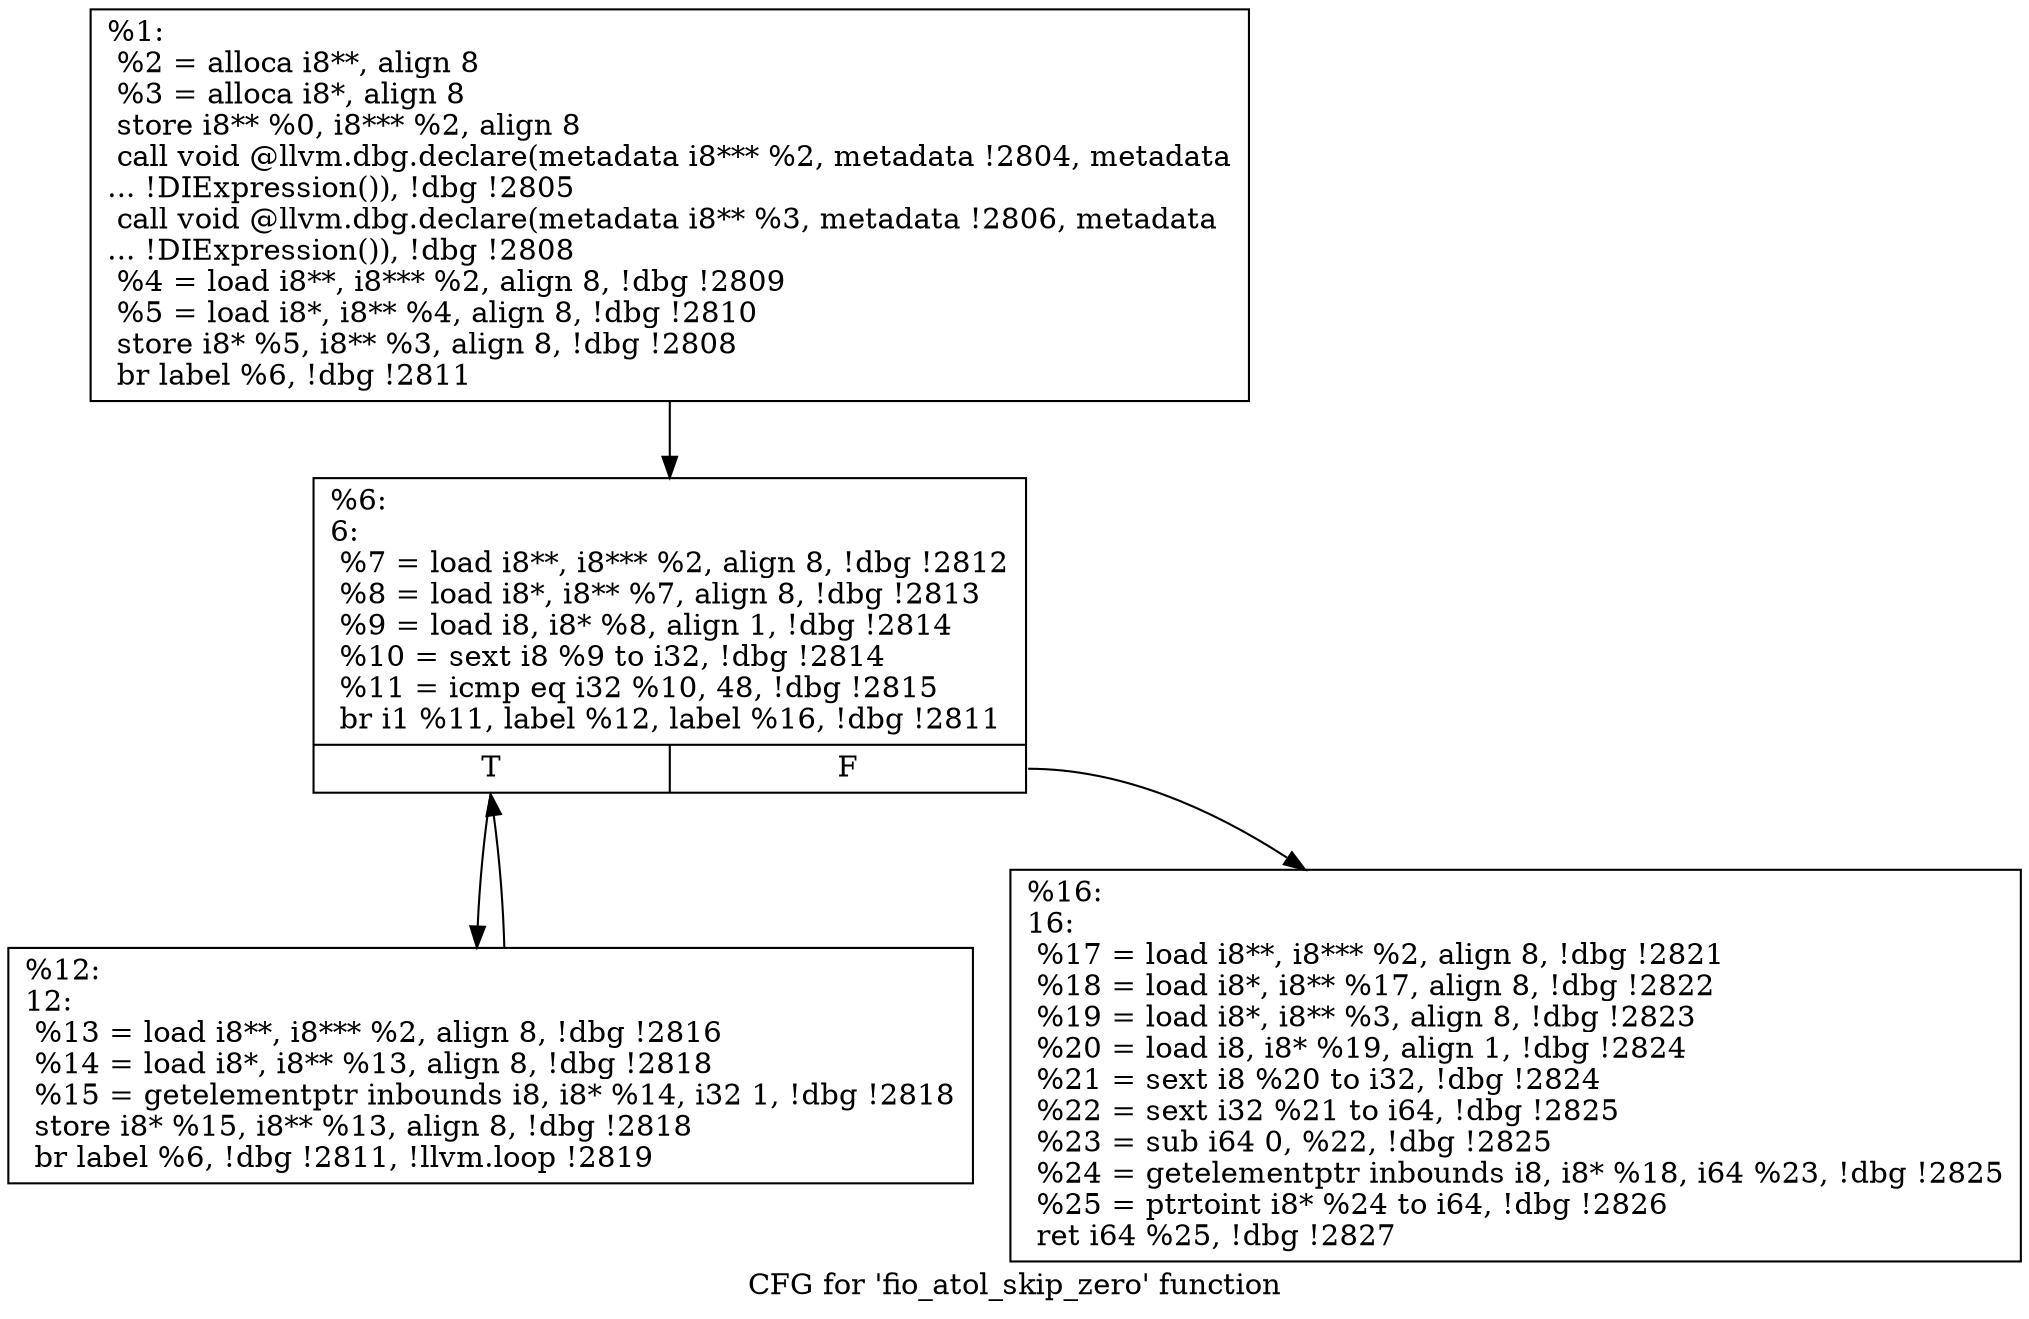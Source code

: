 digraph "CFG for 'fio_atol_skip_zero' function" {
	label="CFG for 'fio_atol_skip_zero' function";

	Node0x55685159e6c0 [shape=record,label="{%1:\l  %2 = alloca i8**, align 8\l  %3 = alloca i8*, align 8\l  store i8** %0, i8*** %2, align 8\l  call void @llvm.dbg.declare(metadata i8*** %2, metadata !2804, metadata\l... !DIExpression()), !dbg !2805\l  call void @llvm.dbg.declare(metadata i8** %3, metadata !2806, metadata\l... !DIExpression()), !dbg !2808\l  %4 = load i8**, i8*** %2, align 8, !dbg !2809\l  %5 = load i8*, i8** %4, align 8, !dbg !2810\l  store i8* %5, i8** %3, align 8, !dbg !2808\l  br label %6, !dbg !2811\l}"];
	Node0x55685159e6c0 -> Node0x55685159e770;
	Node0x55685159e770 [shape=record,label="{%6:\l6:                                                \l  %7 = load i8**, i8*** %2, align 8, !dbg !2812\l  %8 = load i8*, i8** %7, align 8, !dbg !2813\l  %9 = load i8, i8* %8, align 1, !dbg !2814\l  %10 = sext i8 %9 to i32, !dbg !2814\l  %11 = icmp eq i32 %10, 48, !dbg !2815\l  br i1 %11, label %12, label %16, !dbg !2811\l|{<s0>T|<s1>F}}"];
	Node0x55685159e770:s0 -> Node0x55685159e7c0;
	Node0x55685159e770:s1 -> Node0x55685159e810;
	Node0x55685159e7c0 [shape=record,label="{%12:\l12:                                               \l  %13 = load i8**, i8*** %2, align 8, !dbg !2816\l  %14 = load i8*, i8** %13, align 8, !dbg !2818\l  %15 = getelementptr inbounds i8, i8* %14, i32 1, !dbg !2818\l  store i8* %15, i8** %13, align 8, !dbg !2818\l  br label %6, !dbg !2811, !llvm.loop !2819\l}"];
	Node0x55685159e7c0 -> Node0x55685159e770;
	Node0x55685159e810 [shape=record,label="{%16:\l16:                                               \l  %17 = load i8**, i8*** %2, align 8, !dbg !2821\l  %18 = load i8*, i8** %17, align 8, !dbg !2822\l  %19 = load i8*, i8** %3, align 8, !dbg !2823\l  %20 = load i8, i8* %19, align 1, !dbg !2824\l  %21 = sext i8 %20 to i32, !dbg !2824\l  %22 = sext i32 %21 to i64, !dbg !2825\l  %23 = sub i64 0, %22, !dbg !2825\l  %24 = getelementptr inbounds i8, i8* %18, i64 %23, !dbg !2825\l  %25 = ptrtoint i8* %24 to i64, !dbg !2826\l  ret i64 %25, !dbg !2827\l}"];
}

